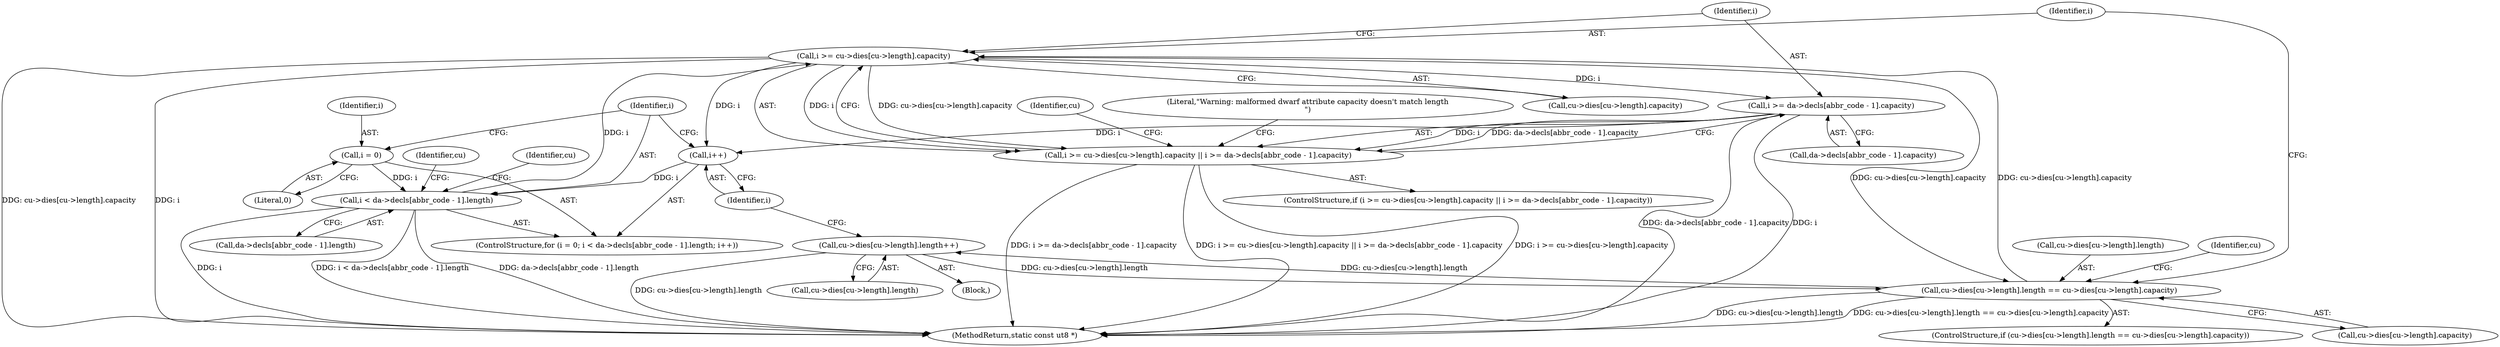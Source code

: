 digraph "0_radare2_2ca9ab45891b6ae8e32b6c28c81eebca059cbe5d_1@pointer" {
"1000308" [label="(Call,i >= cu->dies[cu->length].capacity)"];
"1000262" [label="(Call,i < da->decls[abbr_code - 1].length)"];
"1000259" [label="(Call,i = 0)"];
"1000273" [label="(Call,i++)"];
"1000308" [label="(Call,i >= cu->dies[cu->length].capacity)"];
"1000277" [label="(Call,cu->dies[cu->length].length == cu->dies[cu->length].capacity)"];
"1000439" [label="(Call,cu->dies[cu->length].length++)"];
"1000319" [label="(Call,i >= da->decls[abbr_code - 1].capacity)"];
"1000307" [label="(Call,i >= cu->dies[cu->length].capacity || i >= da->decls[abbr_code - 1].capacity)"];
"1000321" [label="(Call,da->decls[abbr_code - 1].capacity)"];
"1000263" [label="(Identifier,i)"];
"1000275" [label="(Block,)"];
"1000307" [label="(Call,i >= cu->dies[cu->length].capacity || i >= da->decls[abbr_code - 1].capacity)"];
"1000309" [label="(Identifier,i)"];
"1000278" [label="(Call,cu->dies[cu->length].length)"];
"1000276" [label="(ControlStructure,if (cu->dies[cu->length].length == cu->dies[cu->length].capacity))"];
"1000260" [label="(Identifier,i)"];
"1000274" [label="(Identifier,i)"];
"1000258" [label="(ControlStructure,for (i = 0; i < da->decls[abbr_code - 1].length; i++))"];
"1000319" [label="(Call,i >= da->decls[abbr_code - 1].capacity)"];
"1000440" [label="(Call,cu->dies[cu->length].length)"];
"1000308" [label="(Call,i >= cu->dies[cu->length].capacity)"];
"1000281" [label="(Identifier,cu)"];
"1000340" [label="(Identifier,cu)"];
"1000273" [label="(Call,i++)"];
"1000287" [label="(Call,cu->dies[cu->length].capacity)"];
"1000310" [label="(Call,cu->dies[cu->length].capacity)"];
"1000262" [label="(Call,i < da->decls[abbr_code - 1].length)"];
"1000301" [label="(Identifier,cu)"];
"1000277" [label="(Call,cu->dies[cu->length].length == cu->dies[cu->length].capacity)"];
"1000451" [label="(Identifier,cu)"];
"1000455" [label="(MethodReturn,static const ut8 *)"];
"1000332" [label="(Literal,\"Warning: malformed dwarf attribute capacity doesn't match length\n\")"];
"1000264" [label="(Call,da->decls[abbr_code - 1].length)"];
"1000306" [label="(ControlStructure,if (i >= cu->dies[cu->length].capacity || i >= da->decls[abbr_code - 1].capacity))"];
"1000259" [label="(Call,i = 0)"];
"1000320" [label="(Identifier,i)"];
"1000439" [label="(Call,cu->dies[cu->length].length++)"];
"1000261" [label="(Literal,0)"];
"1000308" -> "1000307"  [label="AST: "];
"1000308" -> "1000310"  [label="CFG: "];
"1000309" -> "1000308"  [label="AST: "];
"1000310" -> "1000308"  [label="AST: "];
"1000320" -> "1000308"  [label="CFG: "];
"1000307" -> "1000308"  [label="CFG: "];
"1000308" -> "1000455"  [label="DDG: cu->dies[cu->length].capacity"];
"1000308" -> "1000455"  [label="DDG: i"];
"1000308" -> "1000273"  [label="DDG: i"];
"1000308" -> "1000277"  [label="DDG: cu->dies[cu->length].capacity"];
"1000308" -> "1000307"  [label="DDG: i"];
"1000308" -> "1000307"  [label="DDG: cu->dies[cu->length].capacity"];
"1000262" -> "1000308"  [label="DDG: i"];
"1000277" -> "1000308"  [label="DDG: cu->dies[cu->length].capacity"];
"1000308" -> "1000319"  [label="DDG: i"];
"1000262" -> "1000258"  [label="AST: "];
"1000262" -> "1000264"  [label="CFG: "];
"1000263" -> "1000262"  [label="AST: "];
"1000264" -> "1000262"  [label="AST: "];
"1000281" -> "1000262"  [label="CFG: "];
"1000451" -> "1000262"  [label="CFG: "];
"1000262" -> "1000455"  [label="DDG: da->decls[abbr_code - 1].length"];
"1000262" -> "1000455"  [label="DDG: i"];
"1000262" -> "1000455"  [label="DDG: i < da->decls[abbr_code - 1].length"];
"1000259" -> "1000262"  [label="DDG: i"];
"1000273" -> "1000262"  [label="DDG: i"];
"1000259" -> "1000258"  [label="AST: "];
"1000259" -> "1000261"  [label="CFG: "];
"1000260" -> "1000259"  [label="AST: "];
"1000261" -> "1000259"  [label="AST: "];
"1000263" -> "1000259"  [label="CFG: "];
"1000273" -> "1000258"  [label="AST: "];
"1000273" -> "1000274"  [label="CFG: "];
"1000274" -> "1000273"  [label="AST: "];
"1000263" -> "1000273"  [label="CFG: "];
"1000319" -> "1000273"  [label="DDG: i"];
"1000277" -> "1000276"  [label="AST: "];
"1000277" -> "1000287"  [label="CFG: "];
"1000278" -> "1000277"  [label="AST: "];
"1000287" -> "1000277"  [label="AST: "];
"1000301" -> "1000277"  [label="CFG: "];
"1000309" -> "1000277"  [label="CFG: "];
"1000277" -> "1000455"  [label="DDG: cu->dies[cu->length].length"];
"1000277" -> "1000455"  [label="DDG: cu->dies[cu->length].length == cu->dies[cu->length].capacity"];
"1000439" -> "1000277"  [label="DDG: cu->dies[cu->length].length"];
"1000277" -> "1000439"  [label="DDG: cu->dies[cu->length].length"];
"1000439" -> "1000275"  [label="AST: "];
"1000439" -> "1000440"  [label="CFG: "];
"1000440" -> "1000439"  [label="AST: "];
"1000274" -> "1000439"  [label="CFG: "];
"1000439" -> "1000455"  [label="DDG: cu->dies[cu->length].length"];
"1000319" -> "1000307"  [label="AST: "];
"1000319" -> "1000321"  [label="CFG: "];
"1000320" -> "1000319"  [label="AST: "];
"1000321" -> "1000319"  [label="AST: "];
"1000307" -> "1000319"  [label="CFG: "];
"1000319" -> "1000455"  [label="DDG: da->decls[abbr_code - 1].capacity"];
"1000319" -> "1000455"  [label="DDG: i"];
"1000319" -> "1000307"  [label="DDG: i"];
"1000319" -> "1000307"  [label="DDG: da->decls[abbr_code - 1].capacity"];
"1000307" -> "1000306"  [label="AST: "];
"1000332" -> "1000307"  [label="CFG: "];
"1000340" -> "1000307"  [label="CFG: "];
"1000307" -> "1000455"  [label="DDG: i >= da->decls[abbr_code - 1].capacity"];
"1000307" -> "1000455"  [label="DDG: i >= cu->dies[cu->length].capacity || i >= da->decls[abbr_code - 1].capacity"];
"1000307" -> "1000455"  [label="DDG: i >= cu->dies[cu->length].capacity"];
}
